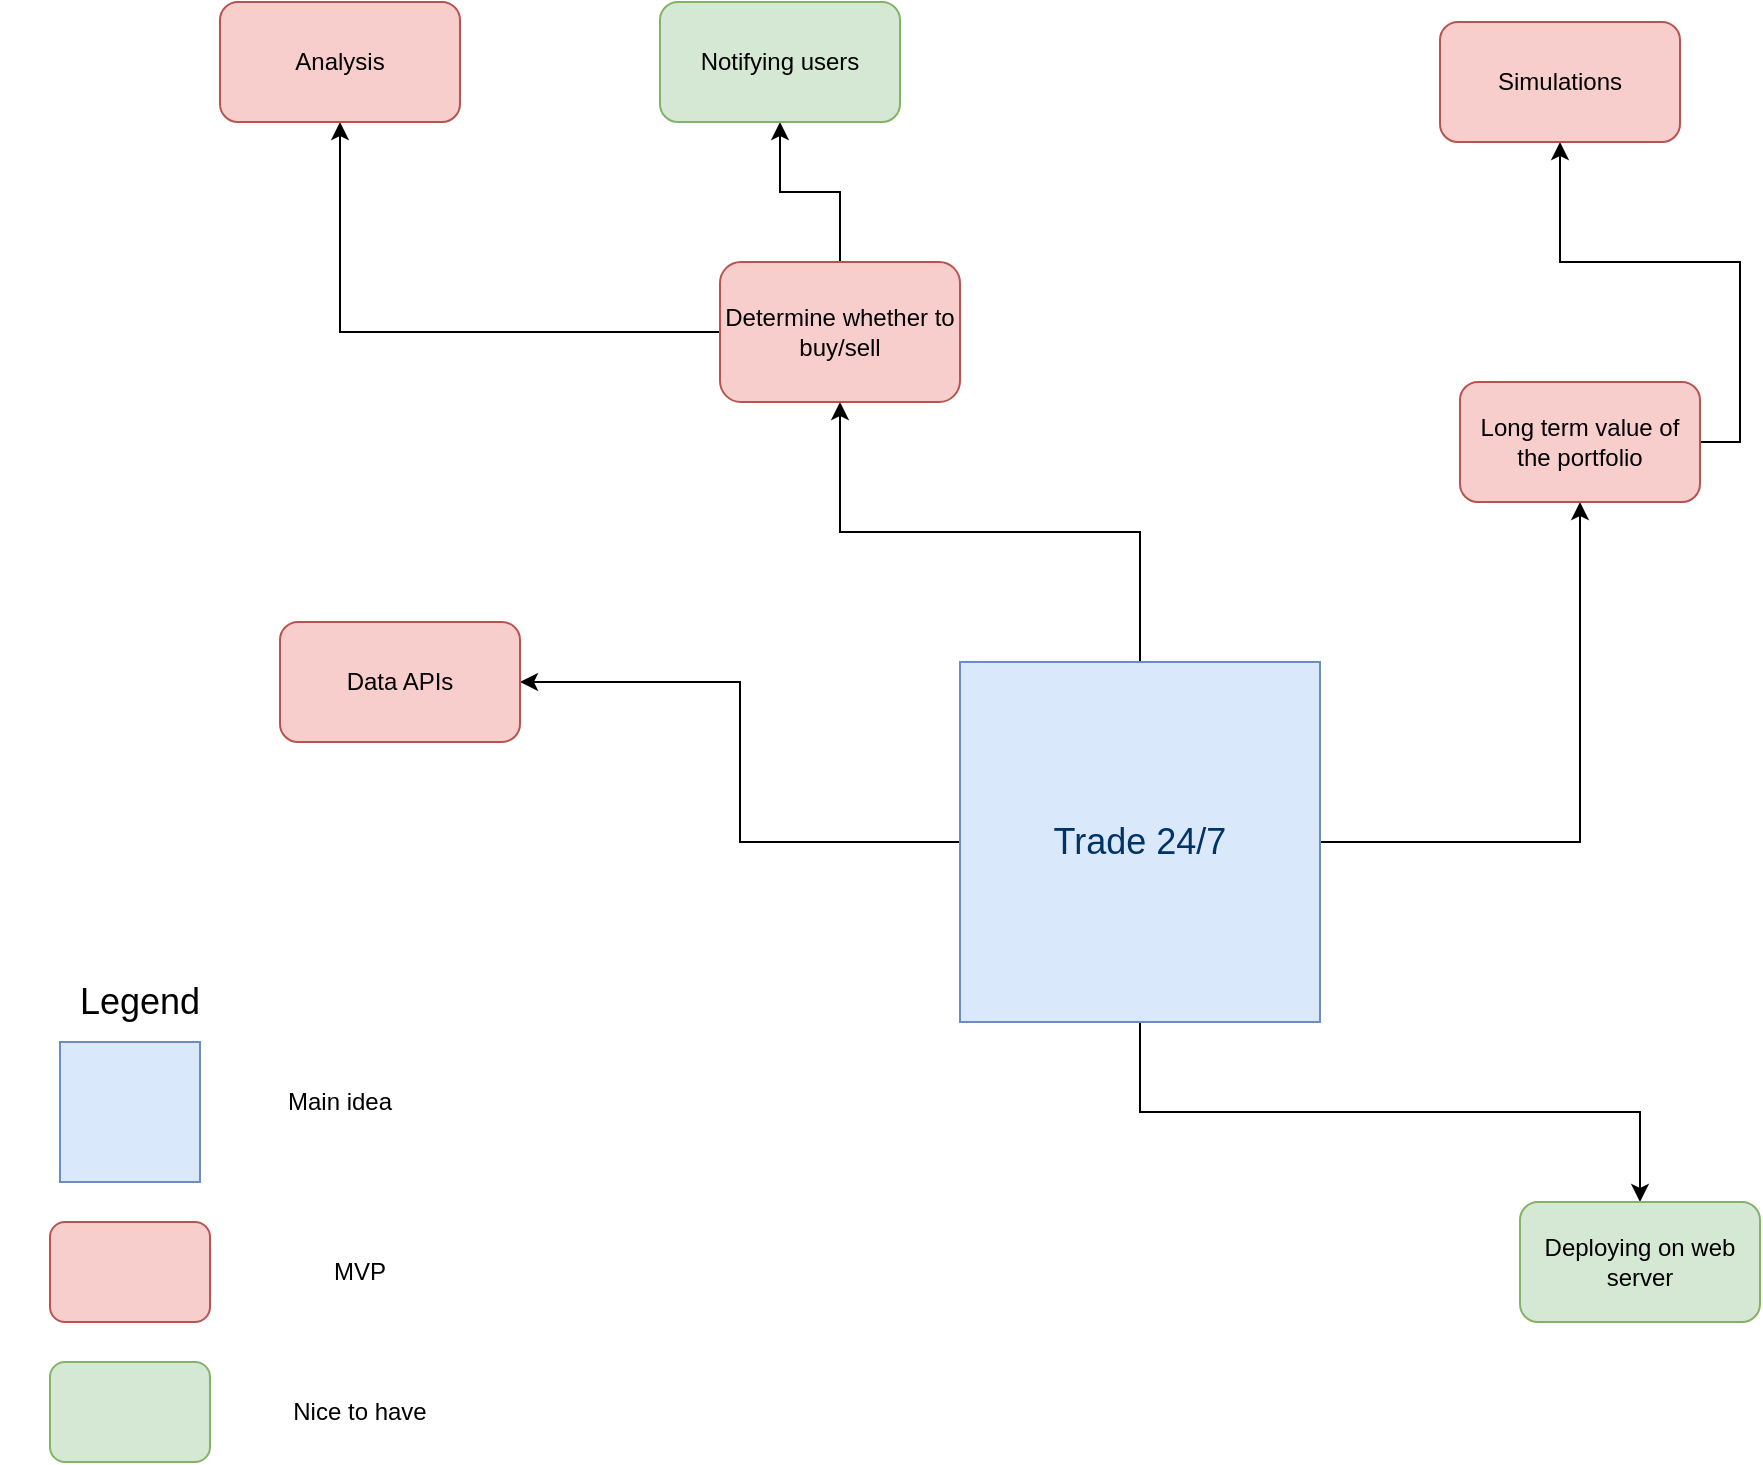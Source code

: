 <mxfile version="14.8.2" type="github">
  <diagram id="9hqybfcc5q5ypudS5BrD" name="Page-1">
    <mxGraphModel dx="1426" dy="771" grid="1" gridSize="10" guides="1" tooltips="1" connect="1" arrows="1" fold="1" page="1" pageScale="1" pageWidth="827" pageHeight="1169" math="0" shadow="0">
      <root>
        <mxCell id="0" />
        <mxCell id="1" parent="0" />
        <mxCell id="EOSwnPT17PY9McPGaiq8-3" style="edgeStyle=orthogonalEdgeStyle;rounded=0;orthogonalLoop=1;jettySize=auto;html=1;exitX=0;exitY=0.5;exitDx=0;exitDy=0;entryX=1;entryY=0.5;entryDx=0;entryDy=0;" parent="1" source="EOSwnPT17PY9McPGaiq8-1" target="EOSwnPT17PY9McPGaiq8-2" edge="1">
          <mxGeometry relative="1" as="geometry" />
        </mxCell>
        <mxCell id="EOSwnPT17PY9McPGaiq8-5" style="edgeStyle=orthogonalEdgeStyle;rounded=0;orthogonalLoop=1;jettySize=auto;html=1;exitX=0.5;exitY=0;exitDx=0;exitDy=0;entryX=0.5;entryY=1;entryDx=0;entryDy=0;" parent="1" source="EOSwnPT17PY9McPGaiq8-1" target="EOSwnPT17PY9McPGaiq8-4" edge="1">
          <mxGeometry relative="1" as="geometry" />
        </mxCell>
        <mxCell id="EOSwnPT17PY9McPGaiq8-7" style="edgeStyle=orthogonalEdgeStyle;rounded=0;orthogonalLoop=1;jettySize=auto;html=1;exitX=1;exitY=0.5;exitDx=0;exitDy=0;entryX=0.5;entryY=1;entryDx=0;entryDy=0;" parent="1" source="EOSwnPT17PY9McPGaiq8-1" target="EOSwnPT17PY9McPGaiq8-6" edge="1">
          <mxGeometry relative="1" as="geometry" />
        </mxCell>
        <mxCell id="EOSwnPT17PY9McPGaiq8-23" style="edgeStyle=orthogonalEdgeStyle;rounded=0;orthogonalLoop=1;jettySize=auto;html=1;exitX=0.5;exitY=1;exitDx=0;exitDy=0;" parent="1" source="EOSwnPT17PY9McPGaiq8-1" target="EOSwnPT17PY9McPGaiq8-22" edge="1">
          <mxGeometry relative="1" as="geometry" />
        </mxCell>
        <mxCell id="EOSwnPT17PY9McPGaiq8-1" value="&lt;font color=&quot;#003366&quot; style=&quot;font-size: 18px&quot;&gt;Trade 24/7&lt;/font&gt;" style="whiteSpace=wrap;html=1;aspect=fixed;fillColor=#dae8fc;strokeColor=#6c8ebf;" parent="1" vertex="1">
          <mxGeometry x="490" y="380" width="180" height="180" as="geometry" />
        </mxCell>
        <mxCell id="EOSwnPT17PY9McPGaiq8-2" value="Data APIs" style="rounded=1;whiteSpace=wrap;html=1;fillColor=#f8cecc;strokeColor=#b85450;" parent="1" vertex="1">
          <mxGeometry x="150" y="360" width="120" height="60" as="geometry" />
        </mxCell>
        <mxCell id="EOSwnPT17PY9McPGaiq8-9" style="edgeStyle=orthogonalEdgeStyle;rounded=0;orthogonalLoop=1;jettySize=auto;html=1;entryX=0.5;entryY=1;entryDx=0;entryDy=0;" parent="1" source="EOSwnPT17PY9McPGaiq8-4" target="EOSwnPT17PY9McPGaiq8-8" edge="1">
          <mxGeometry relative="1" as="geometry" />
        </mxCell>
        <mxCell id="EOSwnPT17PY9McPGaiq8-13" style="edgeStyle=orthogonalEdgeStyle;rounded=0;orthogonalLoop=1;jettySize=auto;html=1;exitX=0;exitY=0.5;exitDx=0;exitDy=0;" parent="1" source="EOSwnPT17PY9McPGaiq8-4" target="EOSwnPT17PY9McPGaiq8-12" edge="1">
          <mxGeometry relative="1" as="geometry" />
        </mxCell>
        <mxCell id="EOSwnPT17PY9McPGaiq8-4" value="Determine whether to buy/sell" style="rounded=1;whiteSpace=wrap;html=1;fillColor=#f8cecc;strokeColor=#b85450;" parent="1" vertex="1">
          <mxGeometry x="370" y="180" width="120" height="70" as="geometry" />
        </mxCell>
        <mxCell id="EOSwnPT17PY9McPGaiq8-11" style="edgeStyle=orthogonalEdgeStyle;rounded=0;orthogonalLoop=1;jettySize=auto;html=1;exitX=1;exitY=0.5;exitDx=0;exitDy=0;" parent="1" source="EOSwnPT17PY9McPGaiq8-6" target="EOSwnPT17PY9McPGaiq8-10" edge="1">
          <mxGeometry relative="1" as="geometry" />
        </mxCell>
        <mxCell id="EOSwnPT17PY9McPGaiq8-6" value="Long term value of the portfolio" style="rounded=1;whiteSpace=wrap;html=1;fillColor=#f8cecc;strokeColor=#b85450;" parent="1" vertex="1">
          <mxGeometry x="740" y="240" width="120" height="60" as="geometry" />
        </mxCell>
        <mxCell id="EOSwnPT17PY9McPGaiq8-8" value="Notifying users" style="rounded=1;whiteSpace=wrap;html=1;fillColor=#d5e8d4;strokeColor=#82b366;" parent="1" vertex="1">
          <mxGeometry x="340" y="50" width="120" height="60" as="geometry" />
        </mxCell>
        <mxCell id="EOSwnPT17PY9McPGaiq8-10" value="Simulations" style="rounded=1;whiteSpace=wrap;html=1;fillColor=#f8cecc;strokeColor=#b85450;" parent="1" vertex="1">
          <mxGeometry x="730" y="60" width="120" height="60" as="geometry" />
        </mxCell>
        <mxCell id="EOSwnPT17PY9McPGaiq8-12" value="Analysis" style="rounded=1;whiteSpace=wrap;html=1;fillColor=#f8cecc;strokeColor=#b85450;" parent="1" vertex="1">
          <mxGeometry x="120" y="50" width="120" height="60" as="geometry" />
        </mxCell>
        <mxCell id="EOSwnPT17PY9McPGaiq8-14" value="&lt;font style=&quot;font-size: 18px&quot;&gt;Legend&lt;/font&gt;" style="text;html=1;strokeColor=none;fillColor=none;align=center;verticalAlign=middle;whiteSpace=wrap;rounded=0;" parent="1" vertex="1">
          <mxGeometry x="10" y="520" width="140" height="60" as="geometry" />
        </mxCell>
        <mxCell id="EOSwnPT17PY9McPGaiq8-15" value="" style="whiteSpace=wrap;html=1;aspect=fixed;fillColor=#dae8fc;strokeColor=#6c8ebf;" parent="1" vertex="1">
          <mxGeometry x="40" y="570" width="70" height="70" as="geometry" />
        </mxCell>
        <mxCell id="EOSwnPT17PY9McPGaiq8-16" value="Main idea" style="text;html=1;strokeColor=none;fillColor=none;align=center;verticalAlign=middle;whiteSpace=wrap;rounded=0;" parent="1" vertex="1">
          <mxGeometry x="130" y="590" width="100" height="20" as="geometry" />
        </mxCell>
        <mxCell id="EOSwnPT17PY9McPGaiq8-17" value="" style="rounded=1;whiteSpace=wrap;html=1;fillColor=#f8cecc;strokeColor=#b85450;" parent="1" vertex="1">
          <mxGeometry x="35" y="660" width="80" height="50" as="geometry" />
        </mxCell>
        <mxCell id="EOSwnPT17PY9McPGaiq8-18" value="MVP" style="text;html=1;strokeColor=none;fillColor=none;align=center;verticalAlign=middle;whiteSpace=wrap;rounded=0;" parent="1" vertex="1">
          <mxGeometry x="140" y="675" width="100" height="20" as="geometry" />
        </mxCell>
        <mxCell id="EOSwnPT17PY9McPGaiq8-20" value="" style="rounded=1;whiteSpace=wrap;html=1;fillColor=#d5e8d4;strokeColor=#82b366;" parent="1" vertex="1">
          <mxGeometry x="35" y="730" width="80" height="50" as="geometry" />
        </mxCell>
        <mxCell id="EOSwnPT17PY9McPGaiq8-21" value="Nice to have" style="text;html=1;strokeColor=none;fillColor=none;align=center;verticalAlign=middle;whiteSpace=wrap;rounded=0;" parent="1" vertex="1">
          <mxGeometry x="140" y="745" width="100" height="20" as="geometry" />
        </mxCell>
        <mxCell id="EOSwnPT17PY9McPGaiq8-22" value="Deploying on web server" style="rounded=1;whiteSpace=wrap;html=1;fillColor=#d5e8d4;strokeColor=#82b366;" parent="1" vertex="1">
          <mxGeometry x="770" y="650" width="120" height="60" as="geometry" />
        </mxCell>
      </root>
    </mxGraphModel>
  </diagram>
</mxfile>
